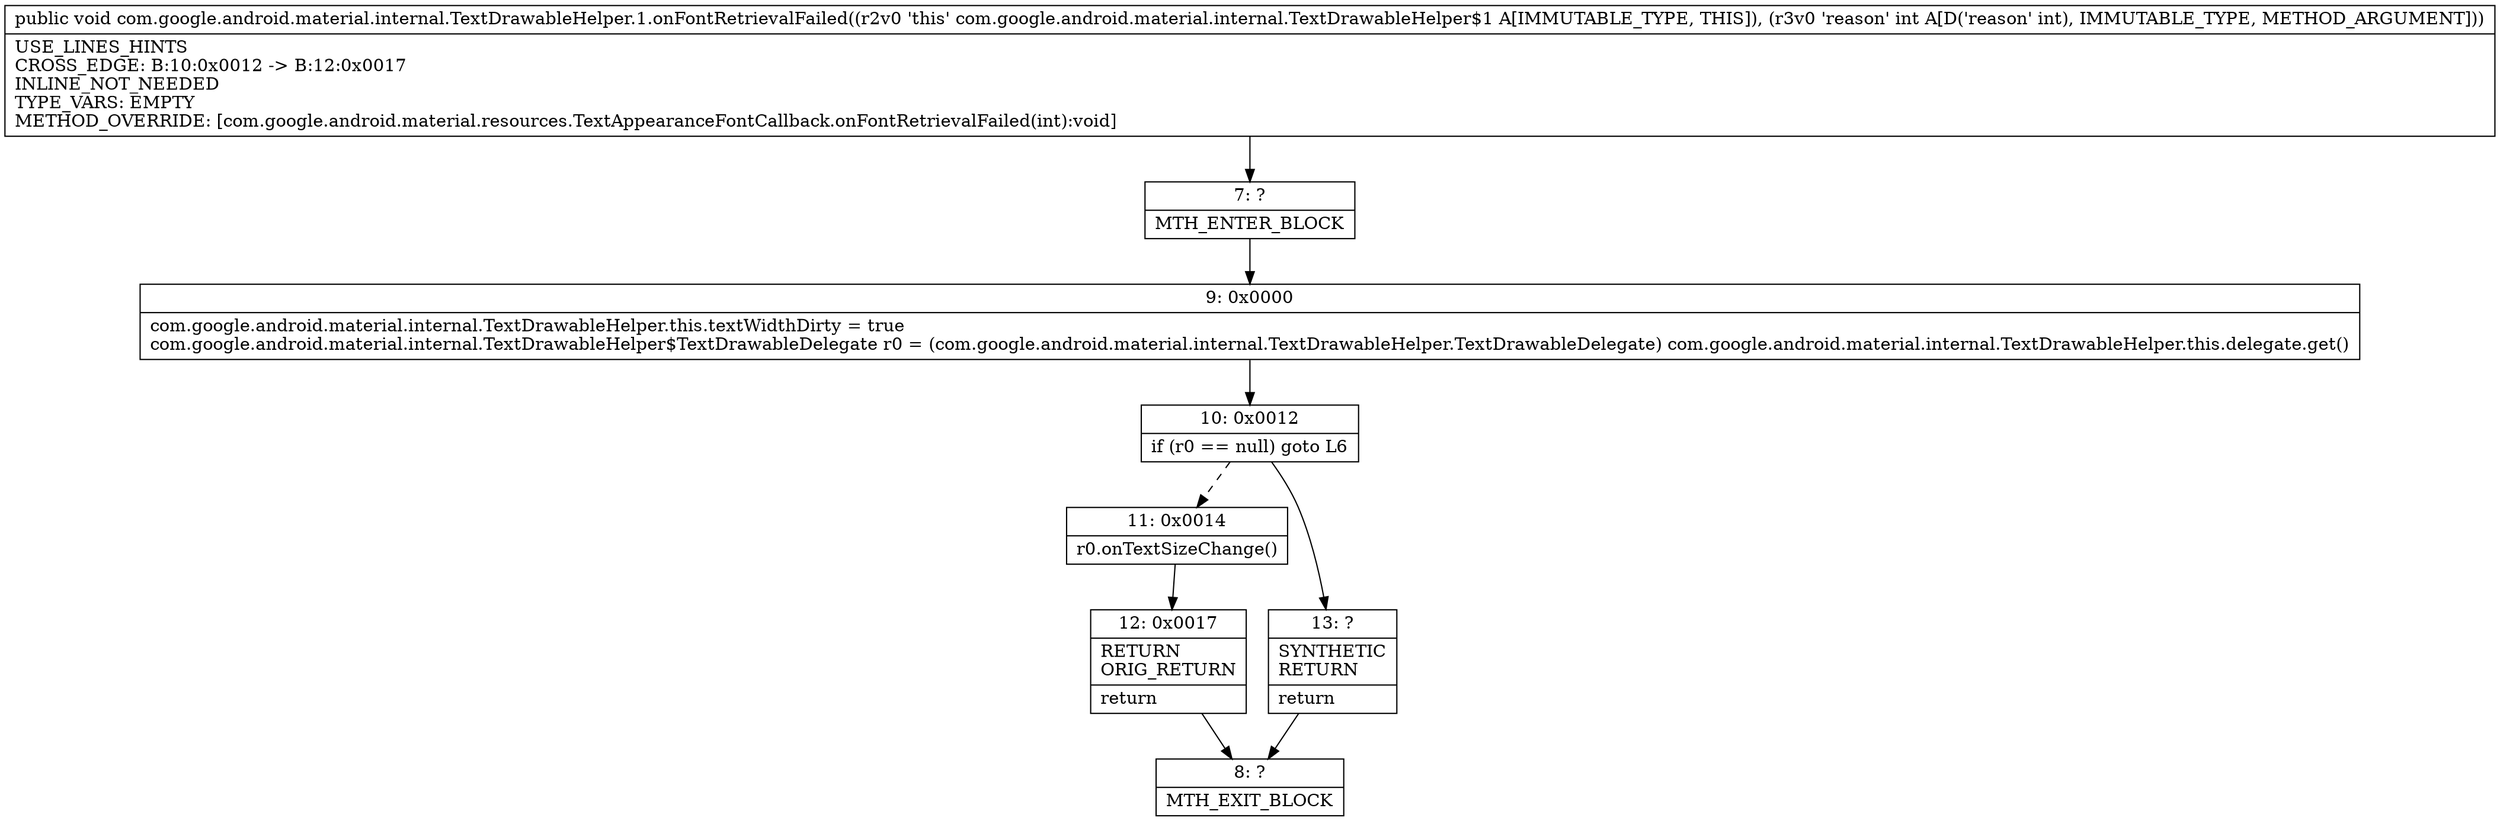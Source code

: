 digraph "CFG forcom.google.android.material.internal.TextDrawableHelper.1.onFontRetrievalFailed(I)V" {
Node_7 [shape=record,label="{7\:\ ?|MTH_ENTER_BLOCK\l}"];
Node_9 [shape=record,label="{9\:\ 0x0000|com.google.android.material.internal.TextDrawableHelper.this.textWidthDirty = true\lcom.google.android.material.internal.TextDrawableHelper$TextDrawableDelegate r0 = (com.google.android.material.internal.TextDrawableHelper.TextDrawableDelegate) com.google.android.material.internal.TextDrawableHelper.this.delegate.get()\l}"];
Node_10 [shape=record,label="{10\:\ 0x0012|if (r0 == null) goto L6\l}"];
Node_11 [shape=record,label="{11\:\ 0x0014|r0.onTextSizeChange()\l}"];
Node_12 [shape=record,label="{12\:\ 0x0017|RETURN\lORIG_RETURN\l|return\l}"];
Node_8 [shape=record,label="{8\:\ ?|MTH_EXIT_BLOCK\l}"];
Node_13 [shape=record,label="{13\:\ ?|SYNTHETIC\lRETURN\l|return\l}"];
MethodNode[shape=record,label="{public void com.google.android.material.internal.TextDrawableHelper.1.onFontRetrievalFailed((r2v0 'this' com.google.android.material.internal.TextDrawableHelper$1 A[IMMUTABLE_TYPE, THIS]), (r3v0 'reason' int A[D('reason' int), IMMUTABLE_TYPE, METHOD_ARGUMENT]))  | USE_LINES_HINTS\lCROSS_EDGE: B:10:0x0012 \-\> B:12:0x0017\lINLINE_NOT_NEEDED\lTYPE_VARS: EMPTY\lMETHOD_OVERRIDE: [com.google.android.material.resources.TextAppearanceFontCallback.onFontRetrievalFailed(int):void]\l}"];
MethodNode -> Node_7;Node_7 -> Node_9;
Node_9 -> Node_10;
Node_10 -> Node_11[style=dashed];
Node_10 -> Node_13;
Node_11 -> Node_12;
Node_12 -> Node_8;
Node_13 -> Node_8;
}

